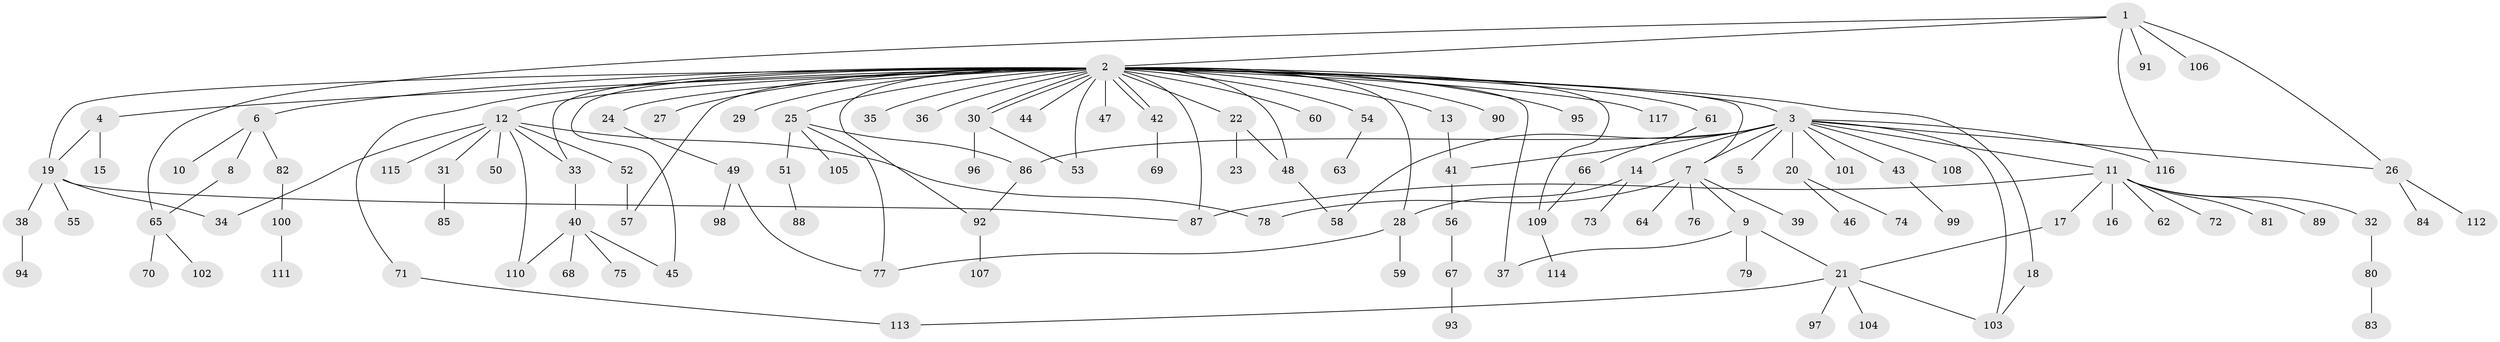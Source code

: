 // Generated by graph-tools (version 1.1) at 2025/49/03/09/25 03:49:59]
// undirected, 117 vertices, 146 edges
graph export_dot {
graph [start="1"]
  node [color=gray90,style=filled];
  1;
  2;
  3;
  4;
  5;
  6;
  7;
  8;
  9;
  10;
  11;
  12;
  13;
  14;
  15;
  16;
  17;
  18;
  19;
  20;
  21;
  22;
  23;
  24;
  25;
  26;
  27;
  28;
  29;
  30;
  31;
  32;
  33;
  34;
  35;
  36;
  37;
  38;
  39;
  40;
  41;
  42;
  43;
  44;
  45;
  46;
  47;
  48;
  49;
  50;
  51;
  52;
  53;
  54;
  55;
  56;
  57;
  58;
  59;
  60;
  61;
  62;
  63;
  64;
  65;
  66;
  67;
  68;
  69;
  70;
  71;
  72;
  73;
  74;
  75;
  76;
  77;
  78;
  79;
  80;
  81;
  82;
  83;
  84;
  85;
  86;
  87;
  88;
  89;
  90;
  91;
  92;
  93;
  94;
  95;
  96;
  97;
  98;
  99;
  100;
  101;
  102;
  103;
  104;
  105;
  106;
  107;
  108;
  109;
  110;
  111;
  112;
  113;
  114;
  115;
  116;
  117;
  1 -- 2;
  1 -- 26;
  1 -- 65;
  1 -- 91;
  1 -- 106;
  1 -- 116;
  2 -- 3;
  2 -- 4;
  2 -- 6;
  2 -- 7;
  2 -- 12;
  2 -- 13;
  2 -- 18;
  2 -- 19;
  2 -- 22;
  2 -- 24;
  2 -- 25;
  2 -- 27;
  2 -- 28;
  2 -- 29;
  2 -- 30;
  2 -- 30;
  2 -- 33;
  2 -- 35;
  2 -- 36;
  2 -- 37;
  2 -- 42;
  2 -- 42;
  2 -- 44;
  2 -- 45;
  2 -- 47;
  2 -- 48;
  2 -- 53;
  2 -- 54;
  2 -- 57;
  2 -- 60;
  2 -- 61;
  2 -- 71;
  2 -- 87;
  2 -- 90;
  2 -- 92;
  2 -- 95;
  2 -- 109;
  2 -- 117;
  3 -- 5;
  3 -- 7;
  3 -- 11;
  3 -- 14;
  3 -- 20;
  3 -- 26;
  3 -- 41;
  3 -- 43;
  3 -- 58;
  3 -- 86;
  3 -- 101;
  3 -- 103;
  3 -- 108;
  3 -- 116;
  4 -- 15;
  4 -- 19;
  6 -- 8;
  6 -- 10;
  6 -- 82;
  7 -- 9;
  7 -- 39;
  7 -- 64;
  7 -- 76;
  7 -- 78;
  8 -- 65;
  9 -- 21;
  9 -- 37;
  9 -- 79;
  11 -- 16;
  11 -- 17;
  11 -- 32;
  11 -- 62;
  11 -- 72;
  11 -- 81;
  11 -- 87;
  11 -- 89;
  12 -- 31;
  12 -- 33;
  12 -- 34;
  12 -- 50;
  12 -- 52;
  12 -- 78;
  12 -- 110;
  12 -- 115;
  13 -- 41;
  14 -- 28;
  14 -- 73;
  17 -- 21;
  18 -- 103;
  19 -- 34;
  19 -- 38;
  19 -- 55;
  19 -- 87;
  20 -- 46;
  20 -- 74;
  21 -- 97;
  21 -- 103;
  21 -- 104;
  21 -- 113;
  22 -- 23;
  22 -- 48;
  24 -- 49;
  25 -- 51;
  25 -- 77;
  25 -- 86;
  25 -- 105;
  26 -- 84;
  26 -- 112;
  28 -- 59;
  28 -- 77;
  30 -- 53;
  30 -- 96;
  31 -- 85;
  32 -- 80;
  33 -- 40;
  38 -- 94;
  40 -- 45;
  40 -- 68;
  40 -- 75;
  40 -- 110;
  41 -- 56;
  42 -- 69;
  43 -- 99;
  48 -- 58;
  49 -- 77;
  49 -- 98;
  51 -- 88;
  52 -- 57;
  54 -- 63;
  56 -- 67;
  61 -- 66;
  65 -- 70;
  65 -- 102;
  66 -- 109;
  67 -- 93;
  71 -- 113;
  80 -- 83;
  82 -- 100;
  86 -- 92;
  92 -- 107;
  100 -- 111;
  109 -- 114;
}
